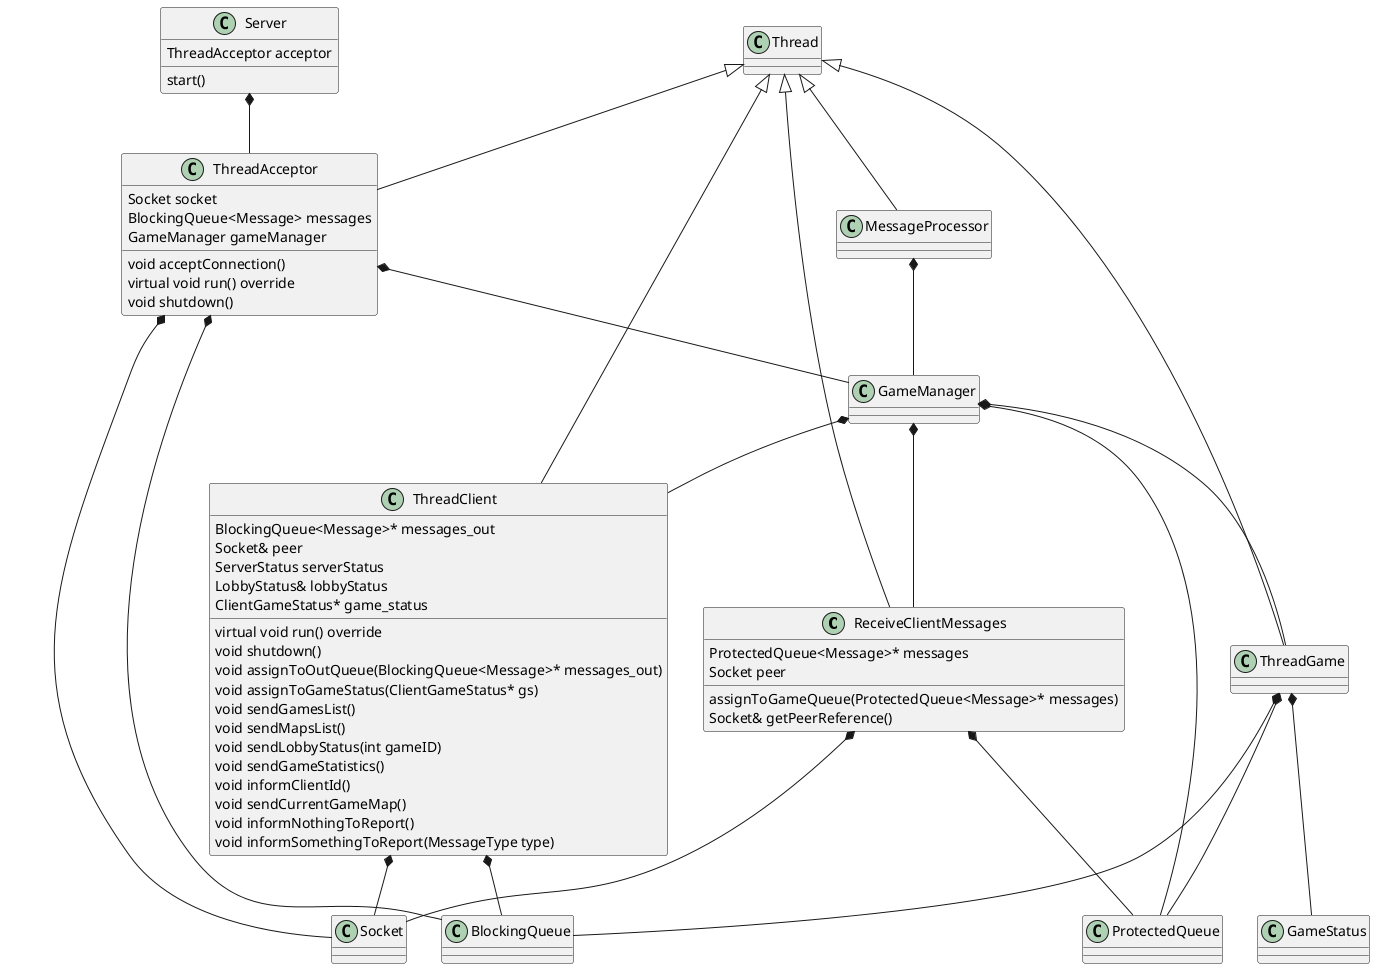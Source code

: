 @startuml uml

class ReceiveClientMessages
class ThreadAcceptor 
class ThreadClient 
class ThreadGame
class Thread
class MessageProcessor
class GameManager
class ProtectedQueue
class BlockingQueue
class Server
class Socket

Server : ThreadAcceptor acceptor
Server : start()

ReceiveClientMessages : ProtectedQueue<Message>* messages
ReceiveClientMessages : Socket peer
ReceiveClientMessages : assignToGameQueue(ProtectedQueue<Message>* messages)
ReceiveClientMessages : Socket& getPeerReference()

ThreadAcceptor : Socket socket
ThreadAcceptor : BlockingQueue<Message> messages
ThreadAcceptor : GameManager gameManager
ThreadAcceptor : void acceptConnection()
ThreadAcceptor : virtual void run() override
ThreadAcceptor : void shutdown()

ThreadClient : BlockingQueue<Message>* messages_out
ThreadClient : Socket& peer
ThreadClient : ServerStatus serverStatus
ThreadClient : LobbyStatus& lobbyStatus
ThreadClient : ClientGameStatus* game_status
ThreadClient : virtual void run() override
ThreadClient : void shutdown()
ThreadClient : void assignToOutQueue(BlockingQueue<Message>* messages_out)
ThreadClient : void assignToGameStatus(ClientGameStatus* gs)
ThreadClient : void sendGamesList()
ThreadClient : void sendMapsList()
ThreadClient : void sendLobbyStatus(int gameID)
ThreadClient : void sendGameStatistics()
ThreadClient : void informClientId()
ThreadClient : void sendCurrentGameMap()
ThreadClient : void informNothingToReport()
ThreadClient : void informSomethingToReport(MessageType type)

Server *-- ThreadAcceptor
ThreadAcceptor *-- Socket
ThreadAcceptor *-- BlockingQueue
ThreadAcceptor *-- GameManager

GameManager *-- ProtectedQueue
GameManager *-- ThreadGame
GameManager *-- ReceiveClientMessages
GameManager *-- ThreadClient

MessageProcessor *-- GameManager

ReceiveClientMessages *-- ProtectedQueue
ReceiveClientMessages *-- Socket

ThreadGame *-- ProtectedQueue
ThreadGame *-- BlockingQueue
ThreadGame *-- GameStatus

ThreadClient *-- BlockingQueue
ThreadClient *-- Socket

Thread <|-- ThreadClient
Thread <|-- ThreadGame
Thread <|-- ThreadAcceptor
Thread <|-- ReceiveClientMessages
Thread <|-- MessageProcessor

@enduml